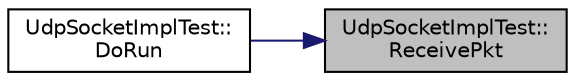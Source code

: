 digraph "UdpSocketImplTest::ReceivePkt"
{
 // LATEX_PDF_SIZE
  edge [fontname="Helvetica",fontsize="10",labelfontname="Helvetica",labelfontsize="10"];
  node [fontname="Helvetica",fontsize="10",shape=record];
  rankdir="RL";
  Node1 [label="UdpSocketImplTest::\lReceivePkt",height=0.2,width=0.4,color="black", fillcolor="grey75", style="filled", fontcolor="black",tooltip="Receive packets (1)."];
  Node1 -> Node2 [dir="back",color="midnightblue",fontsize="10",style="solid",fontname="Helvetica"];
  Node2 [label="UdpSocketImplTest::\lDoRun",height=0.2,width=0.4,color="black", fillcolor="white", style="filled",URL="$class_udp_socket_impl_test.html#a186599e6487c7c550383f236042f3cd4",tooltip="Implementation to actually run this TestCase."];
}
